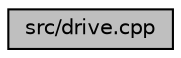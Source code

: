 digraph "src/drive.cpp"
{
  edge [fontname="Helvetica",fontsize="10",labelfontname="Helvetica",labelfontsize="10"];
  node [fontname="Helvetica",fontsize="10",shape=record];
  Node88 [label="src/drive.cpp",height=0.2,width=0.4,color="black", fillcolor="grey75", style="filled", fontcolor="black"];
}
